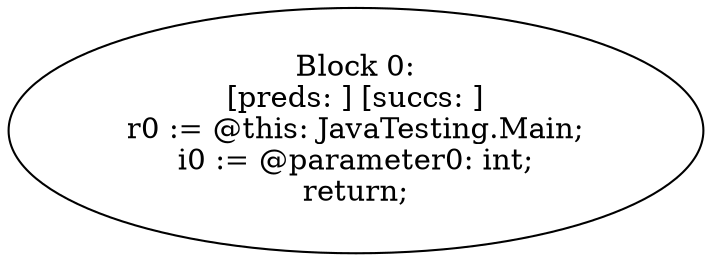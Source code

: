 digraph "unitGraph" {
    "Block 0:
[preds: ] [succs: ]
r0 := @this: JavaTesting.Main;
i0 := @parameter0: int;
return;
"
}
